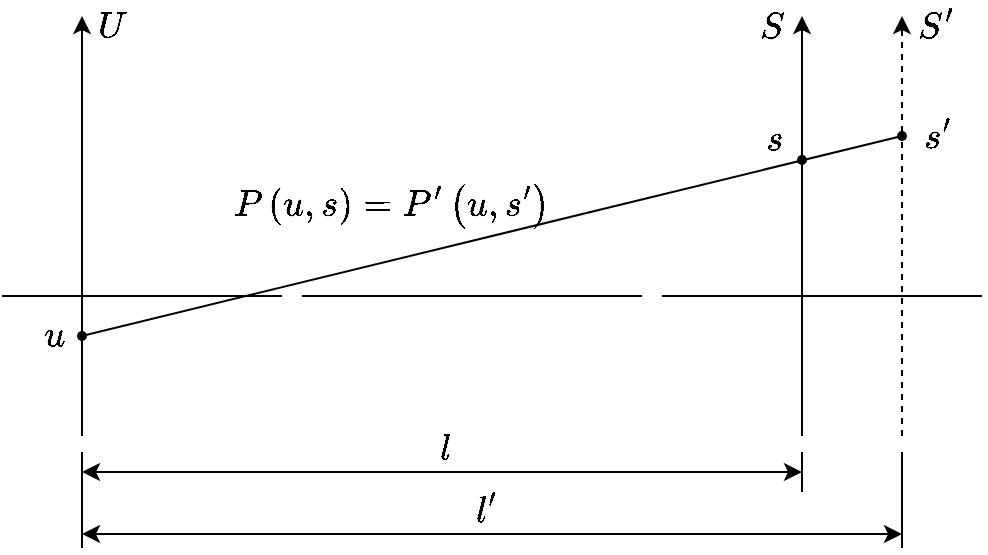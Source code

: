 <mxfile version="24.0.4" type="device">
  <diagram name="第 1 页" id="vGQhIbD1uYybRJEew0uc">
    <mxGraphModel dx="819" dy="518" grid="1" gridSize="1" guides="1" tooltips="1" connect="1" arrows="1" fold="1" page="1" pageScale="1" pageWidth="827" pageHeight="1169" math="1" shadow="0">
      <root>
        <mxCell id="0" />
        <mxCell id="1" parent="0" />
        <mxCell id="Patx8YLgU2vjet0wj14f-1" value="" style="endArrow=classic;html=1;rounded=0;fontFamily=Times New Roman;fontSize=18;" edge="1" parent="1">
          <mxGeometry width="50" height="50" relative="1" as="geometry">
            <mxPoint x="240" y="400" as="sourcePoint" />
            <mxPoint x="240" y="190" as="targetPoint" />
          </mxGeometry>
        </mxCell>
        <mxCell id="Patx8YLgU2vjet0wj14f-2" value="" style="endArrow=classic;html=1;rounded=0;fontFamily=Times New Roman;fontSize=18;" edge="1" parent="1" source="Patx8YLgU2vjet0wj14f-19">
          <mxGeometry width="50" height="50" relative="1" as="geometry">
            <mxPoint x="600" y="410" as="sourcePoint" />
            <mxPoint x="600" y="190" as="targetPoint" />
          </mxGeometry>
        </mxCell>
        <mxCell id="Patx8YLgU2vjet0wj14f-3" value="" style="endArrow=classic;html=1;rounded=0;dashed=1;fontFamily=Times New Roman;fontSize=18;" edge="1" parent="1" source="Patx8YLgU2vjet0wj14f-23">
          <mxGeometry width="50" height="50" relative="1" as="geometry">
            <mxPoint x="650" y="410" as="sourcePoint" />
            <mxPoint x="650" y="190" as="targetPoint" />
          </mxGeometry>
        </mxCell>
        <mxCell id="Patx8YLgU2vjet0wj14f-4" value="" style="endArrow=none;html=1;rounded=0;fontFamily=Times New Roman;fontSize=18;" edge="1" parent="1">
          <mxGeometry width="50" height="50" relative="1" as="geometry">
            <mxPoint x="240" y="456" as="sourcePoint" />
            <mxPoint x="240" y="408" as="targetPoint" />
          </mxGeometry>
        </mxCell>
        <mxCell id="Patx8YLgU2vjet0wj14f-5" value="" style="endArrow=none;html=1;rounded=0;fontFamily=Times New Roman;fontSize=18;" edge="1" parent="1">
          <mxGeometry width="50" height="50" relative="1" as="geometry">
            <mxPoint x="650" y="456" as="sourcePoint" />
            <mxPoint x="650" y="408" as="targetPoint" />
          </mxGeometry>
        </mxCell>
        <mxCell id="Patx8YLgU2vjet0wj14f-6" value="" style="endArrow=none;html=1;rounded=0;fontFamily=Times New Roman;fontSize=18;" edge="1" parent="1">
          <mxGeometry width="50" height="50" relative="1" as="geometry">
            <mxPoint x="600" y="428" as="sourcePoint" />
            <mxPoint x="600" y="408" as="targetPoint" />
          </mxGeometry>
        </mxCell>
        <mxCell id="Patx8YLgU2vjet0wj14f-7" value="" style="endArrow=classic;html=1;rounded=0;startArrow=classic;startFill=1;endFill=1;fontFamily=Times New Roman;fontSize=18;" edge="1" parent="1">
          <mxGeometry width="50" height="50" relative="1" as="geometry">
            <mxPoint x="240" y="418" as="sourcePoint" />
            <mxPoint x="600" y="418" as="targetPoint" />
          </mxGeometry>
        </mxCell>
        <mxCell id="Patx8YLgU2vjet0wj14f-8" value="" style="endArrow=classic;html=1;rounded=0;startArrow=classic;startFill=1;endFill=1;fontFamily=Times New Roman;fontSize=18;" edge="1" parent="1">
          <mxGeometry width="50" height="50" relative="1" as="geometry">
            <mxPoint x="240" y="449" as="sourcePoint" />
            <mxPoint x="650" y="449" as="targetPoint" />
          </mxGeometry>
        </mxCell>
        <mxCell id="Patx8YLgU2vjet0wj14f-9" value="" style="endArrow=none;html=1;rounded=0;fontFamily=Times New Roman;fontSize=18;" edge="1" parent="1">
          <mxGeometry width="50" height="50" relative="1" as="geometry">
            <mxPoint x="200" y="330" as="sourcePoint" />
            <mxPoint x="340" y="330" as="targetPoint" />
          </mxGeometry>
        </mxCell>
        <mxCell id="Patx8YLgU2vjet0wj14f-10" value="" style="endArrow=none;html=1;rounded=0;fontFamily=Times New Roman;fontSize=18;" edge="1" parent="1">
          <mxGeometry width="50" height="50" relative="1" as="geometry">
            <mxPoint x="350" y="330" as="sourcePoint" />
            <mxPoint x="520" y="330" as="targetPoint" />
          </mxGeometry>
        </mxCell>
        <mxCell id="Patx8YLgU2vjet0wj14f-11" value="" style="endArrow=none;html=1;rounded=0;fontFamily=Times New Roman;fontSize=18;" edge="1" parent="1">
          <mxGeometry width="50" height="50" relative="1" as="geometry">
            <mxPoint x="530" y="330" as="sourcePoint" />
            <mxPoint x="690" y="330" as="targetPoint" />
          </mxGeometry>
        </mxCell>
        <mxCell id="Patx8YLgU2vjet0wj14f-12" value="" style="endArrow=none;html=1;rounded=0;fontFamily=Times New Roman;fontSize=18;" edge="1" parent="1" source="Patx8YLgU2vjet0wj14f-15">
          <mxGeometry width="50" height="50" relative="1" as="geometry">
            <mxPoint x="240" y="350" as="sourcePoint" />
            <mxPoint x="650" y="250" as="targetPoint" />
          </mxGeometry>
        </mxCell>
        <mxCell id="Patx8YLgU2vjet0wj14f-18" value="" style="endArrow=none;html=1;rounded=0;fontFamily=Times New Roman;fontSize=18;" edge="1" parent="1" target="Patx8YLgU2vjet0wj14f-15">
          <mxGeometry width="50" height="50" relative="1" as="geometry">
            <mxPoint x="240" y="350" as="sourcePoint" />
            <mxPoint x="650" y="250" as="targetPoint" />
          </mxGeometry>
        </mxCell>
        <mxCell id="Patx8YLgU2vjet0wj14f-15" value="" style="ellipse;whiteSpace=wrap;html=1;aspect=fixed;fillColor=#000000;fontFamily=Times New Roman;fontSize=18;" vertex="1" parent="1">
          <mxGeometry x="238" y="348" width="4" height="4" as="geometry" />
        </mxCell>
        <mxCell id="Patx8YLgU2vjet0wj14f-20" value="" style="endArrow=none;html=1;rounded=0;fontFamily=Times New Roman;fontSize=18;endFill=0;" edge="1" parent="1" target="Patx8YLgU2vjet0wj14f-19">
          <mxGeometry width="50" height="50" relative="1" as="geometry">
            <mxPoint x="600" y="400" as="sourcePoint" />
            <mxPoint x="600" y="190" as="targetPoint" />
          </mxGeometry>
        </mxCell>
        <mxCell id="Patx8YLgU2vjet0wj14f-19" value="" style="ellipse;whiteSpace=wrap;html=1;aspect=fixed;fillColor=#000000;fontFamily=Times New Roman;fontSize=18;" vertex="1" parent="1">
          <mxGeometry x="598" y="260" width="4" height="4" as="geometry" />
        </mxCell>
        <mxCell id="Patx8YLgU2vjet0wj14f-24" value="" style="endArrow=none;html=1;rounded=0;dashed=1;endFill=0;fontFamily=Times New Roman;fontSize=18;" edge="1" parent="1" target="Patx8YLgU2vjet0wj14f-23">
          <mxGeometry width="50" height="50" relative="1" as="geometry">
            <mxPoint x="650" y="400" as="sourcePoint" />
            <mxPoint x="650" y="190" as="targetPoint" />
          </mxGeometry>
        </mxCell>
        <mxCell id="Patx8YLgU2vjet0wj14f-23" value="" style="ellipse;whiteSpace=wrap;html=1;aspect=fixed;fillColor=#000000;fontFamily=Times New Roman;fontSize=18;" vertex="1" parent="1">
          <mxGeometry x="648" y="248" width="4" height="4" as="geometry" />
        </mxCell>
        <mxCell id="Patx8YLgU2vjet0wj14f-25" value="$$u$$" style="text;html=1;align=center;verticalAlign=middle;whiteSpace=wrap;rounded=0;fontFamily=Times New Roman;fontSize=18;" vertex="1" parent="1">
          <mxGeometry x="215" y="340" width="23" height="20" as="geometry" />
        </mxCell>
        <mxCell id="Patx8YLgU2vjet0wj14f-27" value="$$U$$" style="text;html=1;align=center;verticalAlign=middle;whiteSpace=wrap;rounded=0;fontFamily=Times New Roman;fontSize=18;" vertex="1" parent="1">
          <mxGeometry x="245" y="185" width="20" height="20" as="geometry" />
        </mxCell>
        <mxCell id="Patx8YLgU2vjet0wj14f-28" value="$$S$$" style="text;html=1;align=center;verticalAlign=middle;whiteSpace=wrap;rounded=0;fontFamily=Times New Roman;fontSize=18;" vertex="1" parent="1">
          <mxGeometry x="575" y="185" width="20" height="20" as="geometry" />
        </mxCell>
        <mxCell id="Patx8YLgU2vjet0wj14f-29" value="$$S&#39;$$" style="text;html=1;align=center;verticalAlign=middle;whiteSpace=wrap;rounded=0;fontFamily=Times New Roman;fontSize=18;" vertex="1" parent="1">
          <mxGeometry x="655" y="185" width="25" height="20" as="geometry" />
        </mxCell>
        <mxCell id="Patx8YLgU2vjet0wj14f-30" value="$$s&#39;$$" style="text;html=1;align=center;verticalAlign=middle;whiteSpace=wrap;rounded=0;fontFamily=Times New Roman;fontSize=18;" vertex="1" parent="1">
          <mxGeometry x="655" y="240" width="25" height="20" as="geometry" />
        </mxCell>
        <mxCell id="Patx8YLgU2vjet0wj14f-31" value="$$s$$" style="text;html=1;align=center;verticalAlign=middle;whiteSpace=wrap;rounded=0;fontFamily=Times New Roman;fontSize=18;" vertex="1" parent="1">
          <mxGeometry x="575" y="240" width="23" height="24" as="geometry" />
        </mxCell>
        <mxCell id="Patx8YLgU2vjet0wj14f-32" value="$$l$$" style="text;html=1;align=center;verticalAlign=middle;whiteSpace=wrap;rounded=0;fontFamily=Times New Roman;fontSize=18;" vertex="1" parent="1">
          <mxGeometry x="242" y="398" width="360" height="15" as="geometry" />
        </mxCell>
        <mxCell id="Patx8YLgU2vjet0wj14f-33" value="$$l&#39;$$" style="text;html=1;align=center;verticalAlign=middle;whiteSpace=wrap;rounded=0;fontFamily=Times New Roman;fontSize=18;" vertex="1" parent="1">
          <mxGeometry x="241" y="427" width="403" height="20" as="geometry" />
        </mxCell>
        <mxCell id="Patx8YLgU2vjet0wj14f-34" value="$$P\left ( u,s \right ) = P&#39; \left ( u, s&#39; \right ) $$" style="text;html=1;align=center;verticalAlign=middle;whiteSpace=wrap;rounded=0;fontFamily=Times New Roman;fontSize=18;" vertex="1" parent="1">
          <mxGeometry x="325" y="270" width="140" height="30" as="geometry" />
        </mxCell>
      </root>
    </mxGraphModel>
  </diagram>
</mxfile>
